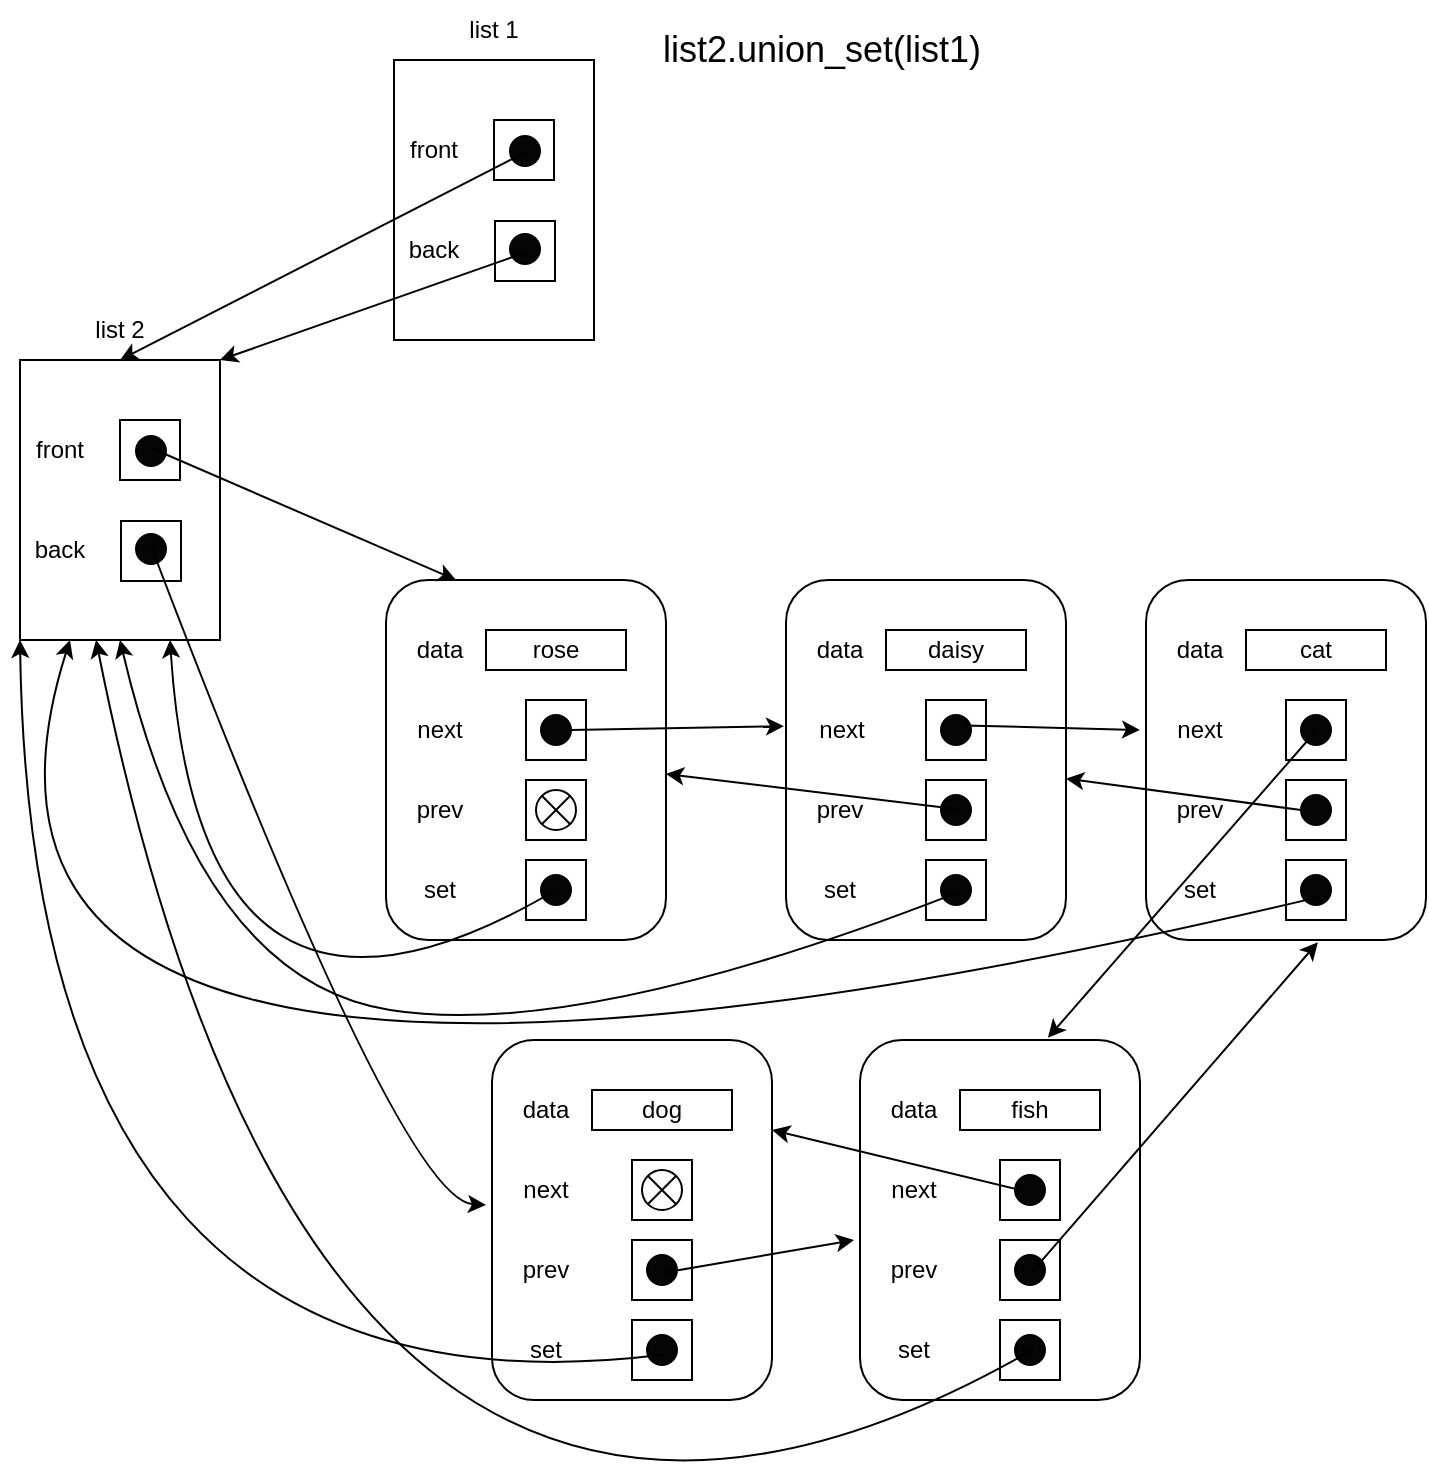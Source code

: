 <mxfile version="20.8.19" type="github">
  <diagram name="第 1 页" id="GiBOQHFT7XzUcaniyEGX">
    <mxGraphModel dx="-129" dy="521" grid="1" gridSize="10" guides="1" tooltips="1" connect="1" arrows="1" fold="1" page="1" pageScale="1" pageWidth="827" pageHeight="1169" math="0" shadow="0">
      <root>
        <mxCell id="0" />
        <mxCell id="1" parent="0" />
        <mxCell id="sikpofgj40KiMEMfl98N-225" value="" style="group" parent="1" vertex="1" connectable="0">
          <mxGeometry x="880" y="190" width="110" height="170" as="geometry" />
        </mxCell>
        <mxCell id="sikpofgj40KiMEMfl98N-215" value="" style="ellipse;whiteSpace=wrap;html=1;aspect=fixed;fillColor=#050505;container=0;" parent="sikpofgj40KiMEMfl98N-225" vertex="1">
          <mxGeometry x="67" y="118" width="15" height="15" as="geometry" />
        </mxCell>
        <mxCell id="sikpofgj40KiMEMfl98N-216" value="" style="ellipse;whiteSpace=wrap;html=1;aspect=fixed;fillColor=#050505;container=0;" parent="sikpofgj40KiMEMfl98N-225" vertex="1">
          <mxGeometry x="68" y="117" width="15" height="15" as="geometry" />
        </mxCell>
        <mxCell id="sikpofgj40KiMEMfl98N-217" value="list 2" style="text;html=1;strokeColor=none;fillColor=none;align=center;verticalAlign=middle;whiteSpace=wrap;rounded=0;container=0;" parent="sikpofgj40KiMEMfl98N-225" vertex="1">
          <mxGeometry x="30" width="60" height="30" as="geometry" />
        </mxCell>
        <mxCell id="sikpofgj40KiMEMfl98N-218" value="" style="rounded=0;whiteSpace=wrap;html=1;movable=1;resizable=1;rotatable=1;deletable=1;editable=1;locked=0;connectable=1;" parent="sikpofgj40KiMEMfl98N-225" vertex="1">
          <mxGeometry x="10" y="30" width="100" height="140" as="geometry" />
        </mxCell>
        <mxCell id="sikpofgj40KiMEMfl98N-219" value="front" style="text;html=1;strokeColor=none;fillColor=none;align=center;verticalAlign=middle;whiteSpace=wrap;rounded=0;container=0;" parent="sikpofgj40KiMEMfl98N-225" vertex="1">
          <mxGeometry y="60" width="60" height="30" as="geometry" />
        </mxCell>
        <mxCell id="sikpofgj40KiMEMfl98N-220" value="back" style="text;html=1;strokeColor=none;fillColor=none;align=center;verticalAlign=middle;whiteSpace=wrap;rounded=0;container=0;" parent="sikpofgj40KiMEMfl98N-225" vertex="1">
          <mxGeometry y="110" width="60" height="30" as="geometry" />
        </mxCell>
        <mxCell id="sikpofgj40KiMEMfl98N-221" value="" style="rounded=0;whiteSpace=wrap;html=1;container=0;" parent="sikpofgj40KiMEMfl98N-225" vertex="1">
          <mxGeometry x="60" y="60" width="30" height="30" as="geometry" />
        </mxCell>
        <mxCell id="sikpofgj40KiMEMfl98N-222" value="" style="rounded=0;whiteSpace=wrap;html=1;container=0;" parent="sikpofgj40KiMEMfl98N-225" vertex="1">
          <mxGeometry x="60.5" y="110.5" width="30" height="30" as="geometry" />
        </mxCell>
        <mxCell id="sikpofgj40KiMEMfl98N-223" value="" style="ellipse;whiteSpace=wrap;html=1;aspect=fixed;fillColor=#050505;container=0;" parent="sikpofgj40KiMEMfl98N-225" vertex="1">
          <mxGeometry x="68" y="68" width="15" height="15" as="geometry" />
        </mxCell>
        <mxCell id="sikpofgj40KiMEMfl98N-224" value="" style="ellipse;whiteSpace=wrap;html=1;aspect=fixed;fillColor=#050505;container=0;" parent="sikpofgj40KiMEMfl98N-225" vertex="1">
          <mxGeometry x="68" y="117" width="15" height="15" as="geometry" />
        </mxCell>
        <mxCell id="jO_edNJp_59s2XTnQMw4-11" value="" style="group" vertex="1" connectable="0" parent="1">
          <mxGeometry x="1067" y="40" width="110" height="170" as="geometry" />
        </mxCell>
        <mxCell id="jO_edNJp_59s2XTnQMw4-1" value="" style="ellipse;whiteSpace=wrap;html=1;aspect=fixed;fillColor=#050505;container=0;" vertex="1" parent="jO_edNJp_59s2XTnQMw4-11">
          <mxGeometry x="67" y="118" width="15" height="15" as="geometry" />
        </mxCell>
        <mxCell id="jO_edNJp_59s2XTnQMw4-2" value="" style="ellipse;whiteSpace=wrap;html=1;aspect=fixed;fillColor=#050505;container=0;" vertex="1" parent="jO_edNJp_59s2XTnQMw4-11">
          <mxGeometry x="68" y="117" width="15" height="15" as="geometry" />
        </mxCell>
        <mxCell id="jO_edNJp_59s2XTnQMw4-3" value="list 1" style="text;html=1;strokeColor=none;fillColor=none;align=center;verticalAlign=middle;whiteSpace=wrap;rounded=0;container=0;" vertex="1" parent="jO_edNJp_59s2XTnQMw4-11">
          <mxGeometry x="30" width="60" height="30" as="geometry" />
        </mxCell>
        <mxCell id="jO_edNJp_59s2XTnQMw4-4" value="" style="rounded=0;whiteSpace=wrap;html=1;movable=1;resizable=1;rotatable=1;deletable=1;editable=1;locked=0;connectable=1;" vertex="1" parent="jO_edNJp_59s2XTnQMw4-11">
          <mxGeometry x="10" y="30" width="100" height="140" as="geometry" />
        </mxCell>
        <mxCell id="jO_edNJp_59s2XTnQMw4-5" value="front" style="text;html=1;strokeColor=none;fillColor=none;align=center;verticalAlign=middle;whiteSpace=wrap;rounded=0;container=0;" vertex="1" parent="jO_edNJp_59s2XTnQMw4-11">
          <mxGeometry y="60" width="60" height="30" as="geometry" />
        </mxCell>
        <mxCell id="jO_edNJp_59s2XTnQMw4-6" value="back" style="text;html=1;strokeColor=none;fillColor=none;align=center;verticalAlign=middle;whiteSpace=wrap;rounded=0;container=0;" vertex="1" parent="jO_edNJp_59s2XTnQMw4-11">
          <mxGeometry y="110" width="60" height="30" as="geometry" />
        </mxCell>
        <mxCell id="jO_edNJp_59s2XTnQMw4-7" value="" style="rounded=0;whiteSpace=wrap;html=1;container=0;" vertex="1" parent="jO_edNJp_59s2XTnQMw4-11">
          <mxGeometry x="60" y="60" width="30" height="30" as="geometry" />
        </mxCell>
        <mxCell id="jO_edNJp_59s2XTnQMw4-8" value="" style="rounded=0;whiteSpace=wrap;html=1;container=0;" vertex="1" parent="jO_edNJp_59s2XTnQMw4-11">
          <mxGeometry x="60.5" y="110.5" width="30" height="30" as="geometry" />
        </mxCell>
        <mxCell id="jO_edNJp_59s2XTnQMw4-9" value="" style="ellipse;whiteSpace=wrap;html=1;aspect=fixed;fillColor=#050505;container=0;" vertex="1" parent="jO_edNJp_59s2XTnQMw4-11">
          <mxGeometry x="68" y="68" width="15" height="15" as="geometry" />
        </mxCell>
        <mxCell id="jO_edNJp_59s2XTnQMw4-10" value="" style="ellipse;whiteSpace=wrap;html=1;aspect=fixed;fillColor=#050505;container=0;" vertex="1" parent="jO_edNJp_59s2XTnQMw4-11">
          <mxGeometry x="68" y="117" width="15" height="15" as="geometry" />
        </mxCell>
        <mxCell id="jO_edNJp_59s2XTnQMw4-12" value="" style="endArrow=classic;html=1;rounded=0;entryX=0.5;entryY=1;entryDx=0;entryDy=0;" edge="1" parent="1" target="sikpofgj40KiMEMfl98N-217">
          <mxGeometry width="50" height="50" relative="1" as="geometry">
            <mxPoint x="1143" y="116" as="sourcePoint" />
            <mxPoint x="1270" y="270" as="targetPoint" />
          </mxGeometry>
        </mxCell>
        <mxCell id="jO_edNJp_59s2XTnQMw4-13" value="" style="endArrow=classic;html=1;rounded=0;entryX=1;entryY=0;entryDx=0;entryDy=0;exitX=0.5;exitY=1;exitDx=0;exitDy=0;" edge="1" parent="1" target="sikpofgj40KiMEMfl98N-218">
          <mxGeometry width="50" height="50" relative="1" as="geometry">
            <mxPoint x="1143.5" y="166" as="sourcePoint" />
            <mxPoint x="992" y="258.94" as="targetPoint" />
          </mxGeometry>
        </mxCell>
        <mxCell id="sikpofgj40KiMEMfl98N-29" value="" style="rounded=1;whiteSpace=wrap;html=1;movable=1;resizable=1;rotatable=1;deletable=1;editable=1;locked=0;connectable=1;" parent="1" vertex="1">
          <mxGeometry x="1073" y="330" width="140" height="180" as="geometry" />
        </mxCell>
        <mxCell id="sikpofgj40KiMEMfl98N-30" value="data" style="text;html=1;strokeColor=none;fillColor=none;align=center;verticalAlign=middle;whiteSpace=wrap;rounded=0;" parent="1" vertex="1">
          <mxGeometry x="1070" y="350" width="60" height="30" as="geometry" />
        </mxCell>
        <mxCell id="sikpofgj40KiMEMfl98N-31" value="next" style="text;html=1;strokeColor=none;fillColor=none;align=center;verticalAlign=middle;whiteSpace=wrap;rounded=0;" parent="1" vertex="1">
          <mxGeometry x="1070" y="390" width="60" height="30" as="geometry" />
        </mxCell>
        <mxCell id="sikpofgj40KiMEMfl98N-34" value="prev" style="text;html=1;strokeColor=none;fillColor=none;align=center;verticalAlign=middle;whiteSpace=wrap;rounded=0;" parent="1" vertex="1">
          <mxGeometry x="1070" y="430" width="60" height="30" as="geometry" />
        </mxCell>
        <mxCell id="sikpofgj40KiMEMfl98N-35" value="set" style="text;html=1;strokeColor=none;fillColor=none;align=center;verticalAlign=middle;whiteSpace=wrap;rounded=0;" parent="1" vertex="1">
          <mxGeometry x="1070" y="470" width="60" height="30" as="geometry" />
        </mxCell>
        <mxCell id="sikpofgj40KiMEMfl98N-36" value="rose" style="rounded=0;whiteSpace=wrap;html=1;" parent="1" vertex="1">
          <mxGeometry x="1123" y="355" width="70" height="20" as="geometry" />
        </mxCell>
        <mxCell id="sikpofgj40KiMEMfl98N-58" value="" style="rounded=0;whiteSpace=wrap;html=1;" parent="1" vertex="1">
          <mxGeometry x="1143" y="390" width="30" height="30" as="geometry" />
        </mxCell>
        <mxCell id="sikpofgj40KiMEMfl98N-59" value="" style="rounded=0;whiteSpace=wrap;html=1;" parent="1" vertex="1">
          <mxGeometry x="1143" y="430" width="30" height="30" as="geometry" />
        </mxCell>
        <mxCell id="sikpofgj40KiMEMfl98N-61" value="" style="rounded=0;whiteSpace=wrap;html=1;" parent="1" vertex="1">
          <mxGeometry x="1143" y="470" width="30" height="30" as="geometry" />
        </mxCell>
        <mxCell id="jO_edNJp_59s2XTnQMw4-14" value="" style="ellipse;whiteSpace=wrap;html=1;aspect=fixed;fillColor=#050505;container=0;" vertex="1" parent="1">
          <mxGeometry x="1150.5" y="397.5" width="15" height="15" as="geometry" />
        </mxCell>
        <mxCell id="jO_edNJp_59s2XTnQMw4-16" value="" style="ellipse;whiteSpace=wrap;html=1;aspect=fixed;fillColor=#050505;container=0;" vertex="1" parent="1">
          <mxGeometry x="1150.5" y="477.5" width="15" height="15" as="geometry" />
        </mxCell>
        <mxCell id="jO_edNJp_59s2XTnQMw4-18" value="" style="rounded=1;whiteSpace=wrap;html=1;movable=1;resizable=1;rotatable=1;deletable=1;editable=1;locked=0;connectable=1;" vertex="1" parent="1">
          <mxGeometry x="1273" y="330" width="140" height="180" as="geometry" />
        </mxCell>
        <mxCell id="jO_edNJp_59s2XTnQMw4-19" value="data" style="text;html=1;strokeColor=none;fillColor=none;align=center;verticalAlign=middle;whiteSpace=wrap;rounded=0;" vertex="1" parent="1">
          <mxGeometry x="1270" y="350" width="60" height="30" as="geometry" />
        </mxCell>
        <mxCell id="jO_edNJp_59s2XTnQMw4-20" value="next" style="text;html=1;strokeColor=none;fillColor=none;align=center;verticalAlign=middle;whiteSpace=wrap;rounded=0;" vertex="1" parent="1">
          <mxGeometry x="1281" y="390" width="40" height="30" as="geometry" />
        </mxCell>
        <mxCell id="jO_edNJp_59s2XTnQMw4-21" value="prev" style="text;html=1;strokeColor=none;fillColor=none;align=center;verticalAlign=middle;whiteSpace=wrap;rounded=0;" vertex="1" parent="1">
          <mxGeometry x="1270" y="430" width="60" height="30" as="geometry" />
        </mxCell>
        <mxCell id="jO_edNJp_59s2XTnQMw4-22" value="set" style="text;html=1;strokeColor=none;fillColor=none;align=center;verticalAlign=middle;whiteSpace=wrap;rounded=0;" vertex="1" parent="1">
          <mxGeometry x="1270" y="470" width="60" height="30" as="geometry" />
        </mxCell>
        <mxCell id="jO_edNJp_59s2XTnQMw4-23" value="daisy" style="rounded=0;whiteSpace=wrap;html=1;" vertex="1" parent="1">
          <mxGeometry x="1323" y="355" width="70" height="20" as="geometry" />
        </mxCell>
        <mxCell id="jO_edNJp_59s2XTnQMw4-24" value="" style="rounded=0;whiteSpace=wrap;html=1;" vertex="1" parent="1">
          <mxGeometry x="1343" y="390" width="30" height="30" as="geometry" />
        </mxCell>
        <mxCell id="jO_edNJp_59s2XTnQMw4-25" value="" style="rounded=0;whiteSpace=wrap;html=1;" vertex="1" parent="1">
          <mxGeometry x="1343" y="430" width="30" height="30" as="geometry" />
        </mxCell>
        <mxCell id="jO_edNJp_59s2XTnQMw4-26" value="" style="rounded=0;whiteSpace=wrap;html=1;" vertex="1" parent="1">
          <mxGeometry x="1343" y="470" width="30" height="30" as="geometry" />
        </mxCell>
        <mxCell id="jO_edNJp_59s2XTnQMw4-27" value="" style="ellipse;whiteSpace=wrap;html=1;aspect=fixed;fillColor=#050505;container=0;" vertex="1" parent="1">
          <mxGeometry x="1350.5" y="397.5" width="15" height="15" as="geometry" />
        </mxCell>
        <mxCell id="jO_edNJp_59s2XTnQMw4-28" value="" style="ellipse;whiteSpace=wrap;html=1;aspect=fixed;fillColor=#050505;container=0;" vertex="1" parent="1">
          <mxGeometry x="1350.5" y="437.5" width="15" height="15" as="geometry" />
        </mxCell>
        <mxCell id="jO_edNJp_59s2XTnQMw4-29" value="" style="ellipse;whiteSpace=wrap;html=1;aspect=fixed;fillColor=#050505;container=0;" vertex="1" parent="1">
          <mxGeometry x="1350.5" y="477.5" width="15" height="15" as="geometry" />
        </mxCell>
        <mxCell id="jO_edNJp_59s2XTnQMw4-32" value="" style="endArrow=classic;html=1;rounded=0;exitX=1;exitY=0.5;exitDx=0;exitDy=0;entryX=-0.007;entryY=0.406;entryDx=0;entryDy=0;entryPerimeter=0;" edge="1" parent="1" source="jO_edNJp_59s2XTnQMw4-14" target="jO_edNJp_59s2XTnQMw4-18">
          <mxGeometry width="50" height="50" relative="1" as="geometry">
            <mxPoint x="1220" y="450" as="sourcePoint" />
            <mxPoint x="1270" y="405" as="targetPoint" />
          </mxGeometry>
        </mxCell>
        <mxCell id="jO_edNJp_59s2XTnQMw4-34" value="" style="shape=sumEllipse;perimeter=ellipsePerimeter;whiteSpace=wrap;html=1;backgroundOutline=1;rounded=1;shadow=0;" vertex="1" parent="1">
          <mxGeometry x="1148" y="435" width="20" height="20" as="geometry" />
        </mxCell>
        <mxCell id="jO_edNJp_59s2XTnQMw4-35" value="" style="endArrow=classic;html=1;entryX=0.75;entryY=1;entryDx=0;entryDy=0;curved=1;" edge="1" parent="1" target="sikpofgj40KiMEMfl98N-218">
          <mxGeometry width="50" height="50" relative="1" as="geometry">
            <mxPoint x="1158" y="485" as="sourcePoint" />
            <mxPoint x="1270" y="300" as="targetPoint" />
            <Array as="points">
              <mxPoint x="980" y="590" />
            </Array>
          </mxGeometry>
        </mxCell>
        <mxCell id="jO_edNJp_59s2XTnQMw4-36" value="" style="endArrow=classic;html=1;curved=1;exitX=0.5;exitY=0;exitDx=0;exitDy=0;entryX=0.25;entryY=0;entryDx=0;entryDy=0;" edge="1" parent="1" target="sikpofgj40KiMEMfl98N-29">
          <mxGeometry width="50" height="50" relative="1" as="geometry">
            <mxPoint x="955.5" y="264" as="sourcePoint" />
            <mxPoint x="1270" y="306" as="targetPoint" />
          </mxGeometry>
        </mxCell>
        <mxCell id="jO_edNJp_59s2XTnQMw4-37" value="" style="endArrow=classic;html=1;curved=1;exitX=0.5;exitY=0;exitDx=0;exitDy=0;entryX=1;entryY=0.539;entryDx=0;entryDy=0;entryPerimeter=0;" edge="1" parent="1" target="sikpofgj40KiMEMfl98N-29">
          <mxGeometry width="50" height="50" relative="1" as="geometry">
            <mxPoint x="1358" y="444.5" as="sourcePoint" />
            <mxPoint x="1213" y="432.698" as="targetPoint" />
          </mxGeometry>
        </mxCell>
        <mxCell id="jO_edNJp_59s2XTnQMw4-38" value="" style="endArrow=classic;html=1;curved=1;exitX=0;exitY=1;exitDx=0;exitDy=0;entryX=0.5;entryY=1;entryDx=0;entryDy=0;" edge="1" parent="1" target="sikpofgj40KiMEMfl98N-218">
          <mxGeometry width="50" height="50" relative="1" as="geometry">
            <mxPoint x="1358.697" y="486.303" as="sourcePoint" />
            <mxPoint x="970" y="530" as="targetPoint" />
            <Array as="points">
              <mxPoint x="1170" y="560" />
              <mxPoint x="980" y="530" />
            </Array>
          </mxGeometry>
        </mxCell>
        <mxCell id="jO_edNJp_59s2XTnQMw4-66" value="" style="endArrow=classic;html=1;curved=1;entryX=0;entryY=0.5;entryDx=0;entryDy=0;exitX=1;exitY=0;exitDx=0;exitDy=0;" edge="1" parent="1" target="jO_edNJp_59s2XTnQMw4-55">
          <mxGeometry width="50" height="50" relative="1" as="geometry">
            <mxPoint x="1362.303" y="402.697" as="sourcePoint" />
            <mxPoint x="1449" y="393" as="targetPoint" />
          </mxGeometry>
        </mxCell>
        <mxCell id="jO_edNJp_59s2XTnQMw4-93" value="" style="endArrow=classic;html=1;curved=1;exitX=0.5;exitY=0;exitDx=0;exitDy=0;entryX=0;entryY=0.75;entryDx=0;entryDy=0;" edge="1" parent="1" target="jO_edNJp_59s2XTnQMw4-83">
          <mxGeometry width="50" height="50" relative="1" as="geometry">
            <mxPoint x="955.5" y="313" as="sourcePoint" />
            <mxPoint x="1290" y="680" as="targetPoint" />
            <Array as="points">
              <mxPoint x="1080" y="640" />
            </Array>
          </mxGeometry>
        </mxCell>
        <mxCell id="jO_edNJp_59s2XTnQMw4-95" value="" style="group" vertex="1" connectable="0" parent="1">
          <mxGeometry x="1123" y="560" width="143" height="180" as="geometry" />
        </mxCell>
        <mxCell id="jO_edNJp_59s2XTnQMw4-81" value="" style="rounded=1;whiteSpace=wrap;html=1;movable=1;resizable=1;rotatable=1;deletable=1;editable=1;locked=0;connectable=1;shadow=0;" vertex="1" parent="jO_edNJp_59s2XTnQMw4-95">
          <mxGeometry x="3" width="140" height="180" as="geometry" />
        </mxCell>
        <mxCell id="jO_edNJp_59s2XTnQMw4-82" value="data" style="text;html=1;strokeColor=none;fillColor=none;align=center;verticalAlign=middle;whiteSpace=wrap;rounded=0;" vertex="1" parent="jO_edNJp_59s2XTnQMw4-95">
          <mxGeometry y="20" width="60" height="30" as="geometry" />
        </mxCell>
        <mxCell id="jO_edNJp_59s2XTnQMw4-83" value="next" style="text;html=1;strokeColor=none;fillColor=none;align=center;verticalAlign=middle;whiteSpace=wrap;rounded=0;" vertex="1" parent="jO_edNJp_59s2XTnQMw4-95">
          <mxGeometry y="60" width="60" height="30" as="geometry" />
        </mxCell>
        <mxCell id="jO_edNJp_59s2XTnQMw4-84" value="prev" style="text;html=1;strokeColor=none;fillColor=none;align=center;verticalAlign=middle;whiteSpace=wrap;rounded=0;" vertex="1" parent="jO_edNJp_59s2XTnQMw4-95">
          <mxGeometry y="100" width="60" height="30" as="geometry" />
        </mxCell>
        <mxCell id="jO_edNJp_59s2XTnQMw4-85" value="set" style="text;html=1;strokeColor=none;fillColor=none;align=center;verticalAlign=middle;whiteSpace=wrap;rounded=0;" vertex="1" parent="jO_edNJp_59s2XTnQMw4-95">
          <mxGeometry y="140" width="60" height="30" as="geometry" />
        </mxCell>
        <mxCell id="jO_edNJp_59s2XTnQMw4-86" value="dog" style="rounded=0;whiteSpace=wrap;html=1;shadow=0;" vertex="1" parent="jO_edNJp_59s2XTnQMw4-95">
          <mxGeometry x="53" y="25" width="70" height="20" as="geometry" />
        </mxCell>
        <mxCell id="jO_edNJp_59s2XTnQMw4-87" value="" style="rounded=0;whiteSpace=wrap;html=1;shadow=0;" vertex="1" parent="jO_edNJp_59s2XTnQMw4-95">
          <mxGeometry x="73" y="60" width="30" height="30" as="geometry" />
        </mxCell>
        <mxCell id="jO_edNJp_59s2XTnQMw4-88" value="" style="rounded=0;whiteSpace=wrap;html=1;shadow=0;" vertex="1" parent="jO_edNJp_59s2XTnQMw4-95">
          <mxGeometry x="73" y="100" width="30" height="30" as="geometry" />
        </mxCell>
        <mxCell id="jO_edNJp_59s2XTnQMw4-89" value="" style="rounded=0;whiteSpace=wrap;html=1;shadow=0;" vertex="1" parent="jO_edNJp_59s2XTnQMw4-95">
          <mxGeometry x="73" y="140" width="30" height="30" as="geometry" />
        </mxCell>
        <mxCell id="jO_edNJp_59s2XTnQMw4-91" value="" style="ellipse;whiteSpace=wrap;html=1;aspect=fixed;fillColor=#050505;container=0;rounded=1;shadow=0;" vertex="1" parent="jO_edNJp_59s2XTnQMw4-95">
          <mxGeometry x="80.5" y="107.5" width="15" height="15" as="geometry" />
        </mxCell>
        <mxCell id="jO_edNJp_59s2XTnQMw4-92" value="" style="ellipse;whiteSpace=wrap;html=1;aspect=fixed;fillColor=#050505;container=0;rounded=1;shadow=0;" vertex="1" parent="jO_edNJp_59s2XTnQMw4-95">
          <mxGeometry x="80.5" y="147.5" width="15" height="15" as="geometry" />
        </mxCell>
        <mxCell id="jO_edNJp_59s2XTnQMw4-106" value="" style="shape=sumEllipse;perimeter=ellipsePerimeter;whiteSpace=wrap;html=1;backgroundOutline=1;rounded=1;shadow=0;" vertex="1" parent="jO_edNJp_59s2XTnQMw4-95">
          <mxGeometry x="78" y="65" width="20" height="20" as="geometry" />
        </mxCell>
        <mxCell id="jO_edNJp_59s2XTnQMw4-68" value="" style="rounded=1;whiteSpace=wrap;html=1;movable=1;resizable=1;rotatable=1;deletable=1;editable=1;locked=0;connectable=1;shadow=0;" vertex="1" parent="1">
          <mxGeometry x="1310" y="560" width="140" height="180" as="geometry" />
        </mxCell>
        <mxCell id="jO_edNJp_59s2XTnQMw4-69" value="data" style="text;html=1;strokeColor=none;fillColor=none;align=center;verticalAlign=middle;whiteSpace=wrap;rounded=0;" vertex="1" parent="1">
          <mxGeometry x="1307" y="580" width="60" height="30" as="geometry" />
        </mxCell>
        <mxCell id="jO_edNJp_59s2XTnQMw4-70" value="next" style="text;html=1;strokeColor=none;fillColor=none;align=center;verticalAlign=middle;whiteSpace=wrap;rounded=0;" vertex="1" parent="1">
          <mxGeometry x="1307" y="620" width="60" height="30" as="geometry" />
        </mxCell>
        <mxCell id="jO_edNJp_59s2XTnQMw4-71" value="prev" style="text;html=1;strokeColor=none;fillColor=none;align=center;verticalAlign=middle;whiteSpace=wrap;rounded=0;" vertex="1" parent="1">
          <mxGeometry x="1307" y="660" width="60" height="30" as="geometry" />
        </mxCell>
        <mxCell id="jO_edNJp_59s2XTnQMw4-72" value="set" style="text;html=1;strokeColor=none;fillColor=none;align=center;verticalAlign=middle;whiteSpace=wrap;rounded=0;" vertex="1" parent="1">
          <mxGeometry x="1307" y="700" width="60" height="30" as="geometry" />
        </mxCell>
        <mxCell id="jO_edNJp_59s2XTnQMw4-73" value="fish" style="rounded=0;whiteSpace=wrap;html=1;shadow=0;" vertex="1" parent="1">
          <mxGeometry x="1360" y="585" width="70" height="20" as="geometry" />
        </mxCell>
        <mxCell id="jO_edNJp_59s2XTnQMw4-74" value="" style="rounded=0;whiteSpace=wrap;html=1;shadow=0;" vertex="1" parent="1">
          <mxGeometry x="1380" y="620" width="30" height="30" as="geometry" />
        </mxCell>
        <mxCell id="jO_edNJp_59s2XTnQMw4-75" value="" style="rounded=0;whiteSpace=wrap;html=1;shadow=0;" vertex="1" parent="1">
          <mxGeometry x="1380" y="660" width="30" height="30" as="geometry" />
        </mxCell>
        <mxCell id="jO_edNJp_59s2XTnQMw4-76" value="" style="rounded=0;whiteSpace=wrap;html=1;shadow=0;" vertex="1" parent="1">
          <mxGeometry x="1380" y="700" width="30" height="30" as="geometry" />
        </mxCell>
        <mxCell id="jO_edNJp_59s2XTnQMw4-77" value="" style="ellipse;whiteSpace=wrap;html=1;aspect=fixed;fillColor=#050505;container=0;rounded=1;shadow=0;" vertex="1" parent="1">
          <mxGeometry x="1387.5" y="627.5" width="15" height="15" as="geometry" />
        </mxCell>
        <mxCell id="jO_edNJp_59s2XTnQMw4-78" value="" style="ellipse;whiteSpace=wrap;html=1;aspect=fixed;fillColor=#050505;container=0;rounded=1;shadow=0;" vertex="1" parent="1">
          <mxGeometry x="1387.5" y="667.5" width="15" height="15" as="geometry" />
        </mxCell>
        <mxCell id="jO_edNJp_59s2XTnQMw4-79" value="" style="ellipse;whiteSpace=wrap;html=1;aspect=fixed;fillColor=#050505;container=0;rounded=1;shadow=0;" vertex="1" parent="1">
          <mxGeometry x="1387.5" y="707.5" width="15" height="15" as="geometry" />
        </mxCell>
        <mxCell id="jO_edNJp_59s2XTnQMw4-99" value="" style="endArrow=classic;html=1;curved=1;entryX=1;entryY=0.25;entryDx=0;entryDy=0;" edge="1" parent="1" target="jO_edNJp_59s2XTnQMw4-81">
          <mxGeometry width="50" height="50" relative="1" as="geometry">
            <mxPoint x="1390" y="635" as="sourcePoint" />
            <mxPoint x="1270" y="580" as="targetPoint" />
          </mxGeometry>
        </mxCell>
        <mxCell id="jO_edNJp_59s2XTnQMw4-100" value="" style="endArrow=classic;html=1;curved=1;exitX=0;exitY=1;exitDx=0;exitDy=0;entryX=0.614;entryY=1.006;entryDx=0;entryDy=0;entryPerimeter=0;" edge="1" parent="1" target="jO_edNJp_59s2XTnQMw4-53">
          <mxGeometry width="50" height="50" relative="1" as="geometry">
            <mxPoint x="1395.697" y="676.303" as="sourcePoint" />
            <mxPoint x="1550" y="540" as="targetPoint" />
          </mxGeometry>
        </mxCell>
        <mxCell id="jO_edNJp_59s2XTnQMw4-53" value="" style="rounded=1;whiteSpace=wrap;html=1;movable=1;resizable=1;rotatable=1;deletable=1;editable=1;locked=0;connectable=1;shadow=0;" vertex="1" parent="1">
          <mxGeometry x="1453" y="330" width="140" height="180" as="geometry" />
        </mxCell>
        <mxCell id="jO_edNJp_59s2XTnQMw4-54" value="data" style="text;html=1;strokeColor=none;fillColor=none;align=center;verticalAlign=middle;whiteSpace=wrap;rounded=0;" vertex="1" parent="1">
          <mxGeometry x="1450" y="350" width="60" height="30" as="geometry" />
        </mxCell>
        <mxCell id="jO_edNJp_59s2XTnQMw4-55" value="next" style="text;html=1;strokeColor=none;fillColor=none;align=center;verticalAlign=middle;whiteSpace=wrap;rounded=0;" vertex="1" parent="1">
          <mxGeometry x="1450" y="390" width="60" height="30" as="geometry" />
        </mxCell>
        <mxCell id="jO_edNJp_59s2XTnQMw4-56" value="prev" style="text;html=1;strokeColor=none;fillColor=none;align=center;verticalAlign=middle;whiteSpace=wrap;rounded=0;" vertex="1" parent="1">
          <mxGeometry x="1450" y="430" width="60" height="30" as="geometry" />
        </mxCell>
        <mxCell id="jO_edNJp_59s2XTnQMw4-57" value="set" style="text;html=1;strokeColor=none;fillColor=none;align=center;verticalAlign=middle;whiteSpace=wrap;rounded=0;" vertex="1" parent="1">
          <mxGeometry x="1450" y="470" width="60" height="30" as="geometry" />
        </mxCell>
        <mxCell id="jO_edNJp_59s2XTnQMw4-58" value="cat" style="rounded=0;whiteSpace=wrap;html=1;shadow=0;" vertex="1" parent="1">
          <mxGeometry x="1503" y="355" width="70" height="20" as="geometry" />
        </mxCell>
        <mxCell id="jO_edNJp_59s2XTnQMw4-59" value="" style="rounded=0;whiteSpace=wrap;html=1;shadow=0;" vertex="1" parent="1">
          <mxGeometry x="1523" y="390" width="30" height="30" as="geometry" />
        </mxCell>
        <mxCell id="jO_edNJp_59s2XTnQMw4-60" value="" style="rounded=0;whiteSpace=wrap;html=1;shadow=0;" vertex="1" parent="1">
          <mxGeometry x="1523" y="430" width="30" height="30" as="geometry" />
        </mxCell>
        <mxCell id="jO_edNJp_59s2XTnQMw4-61" value="" style="rounded=0;whiteSpace=wrap;html=1;shadow=0;" vertex="1" parent="1">
          <mxGeometry x="1523" y="470" width="30" height="30" as="geometry" />
        </mxCell>
        <mxCell id="jO_edNJp_59s2XTnQMw4-62" value="" style="ellipse;whiteSpace=wrap;html=1;aspect=fixed;fillColor=#050505;container=0;rounded=1;shadow=0;" vertex="1" parent="1">
          <mxGeometry x="1530.5" y="397.5" width="15" height="15" as="geometry" />
        </mxCell>
        <mxCell id="jO_edNJp_59s2XTnQMw4-63" value="" style="ellipse;whiteSpace=wrap;html=1;aspect=fixed;fillColor=#050505;container=0;rounded=1;shadow=0;" vertex="1" parent="1">
          <mxGeometry x="1530.5" y="437.5" width="15" height="15" as="geometry" />
        </mxCell>
        <mxCell id="jO_edNJp_59s2XTnQMw4-64" value="" style="ellipse;whiteSpace=wrap;html=1;aspect=fixed;fillColor=#050505;container=0;rounded=1;shadow=0;" vertex="1" parent="1">
          <mxGeometry x="1530.5" y="477.5" width="15" height="15" as="geometry" />
        </mxCell>
        <mxCell id="jO_edNJp_59s2XTnQMw4-98" value="" style="endArrow=classic;html=1;curved=1;exitX=1;exitY=1;exitDx=0;exitDy=0;entryX=0.25;entryY=1;entryDx=0;entryDy=0;" edge="1" parent="1" target="sikpofgj40KiMEMfl98N-218">
          <mxGeometry width="50" height="50" relative="1" as="geometry">
            <mxPoint x="1540.303" y="488.303" as="sourcePoint" />
            <mxPoint x="1340" y="540" as="targetPoint" />
            <Array as="points">
              <mxPoint x="820" y="660" />
            </Array>
          </mxGeometry>
        </mxCell>
        <mxCell id="jO_edNJp_59s2XTnQMw4-97" value="" style="endArrow=classic;html=1;curved=1;exitX=0;exitY=0.5;exitDx=0;exitDy=0;" edge="1" parent="1" source="jO_edNJp_59s2XTnQMw4-63" target="jO_edNJp_59s2XTnQMw4-18">
          <mxGeometry width="50" height="50" relative="1" as="geometry">
            <mxPoint x="1220" y="560" as="sourcePoint" />
            <mxPoint x="1270" y="510" as="targetPoint" />
          </mxGeometry>
        </mxCell>
        <mxCell id="jO_edNJp_59s2XTnQMw4-101" value="" style="endArrow=classic;html=1;curved=1;exitX=1;exitY=1;exitDx=0;exitDy=0;entryX=0;entryY=1;entryDx=0;entryDy=0;" edge="1" parent="1" target="sikpofgj40KiMEMfl98N-218">
          <mxGeometry width="50" height="50" relative="1" as="geometry">
            <mxPoint x="1212.303" y="717.303" as="sourcePoint" />
            <mxPoint x="886" y="357" as="targetPoint" />
            <Array as="points">
              <mxPoint x="896" y="757" />
            </Array>
          </mxGeometry>
        </mxCell>
        <mxCell id="jO_edNJp_59s2XTnQMw4-102" value="" style="endArrow=classic;html=1;curved=1;exitX=0;exitY=0;exitDx=0;exitDy=0;entryX=0.38;entryY=1;entryDx=0;entryDy=0;entryPerimeter=0;" edge="1" parent="1" target="sikpofgj40KiMEMfl98N-218">
          <mxGeometry width="50" height="50" relative="1" as="geometry">
            <mxPoint x="1396.697" y="714.697" as="sourcePoint" />
            <mxPoint x="1277" y="535" as="targetPoint" />
            <Array as="points">
              <mxPoint x="1040" y="920" />
            </Array>
          </mxGeometry>
        </mxCell>
        <mxCell id="jO_edNJp_59s2XTnQMw4-103" value="" style="endArrow=classic;html=1;curved=1;exitX=1;exitY=1;exitDx=0;exitDy=0;entryX=0;entryY=0;entryDx=0;entryDy=0;" edge="1" parent="1" target="jO_edNJp_59s2XTnQMw4-71">
          <mxGeometry width="50" height="50" relative="1" as="geometry">
            <mxPoint x="1212.303" y="676.303" as="sourcePoint" />
            <mxPoint x="1306" y="646" as="targetPoint" />
          </mxGeometry>
        </mxCell>
        <mxCell id="jO_edNJp_59s2XTnQMw4-96" value="" style="endArrow=classic;html=1;curved=1;exitX=0;exitY=0.5;exitDx=0;exitDy=0;entryX=0.671;entryY=-0.006;entryDx=0;entryDy=0;entryPerimeter=0;" edge="1" parent="1" target="jO_edNJp_59s2XTnQMw4-68">
          <mxGeometry width="50" height="50" relative="1" as="geometry">
            <mxPoint x="1537.5" y="406" as="sourcePoint" />
            <mxPoint x="1380" y="560" as="targetPoint" />
          </mxGeometry>
        </mxCell>
        <mxCell id="jO_edNJp_59s2XTnQMw4-108" value="&lt;font style=&quot;font-size: 18px;&quot;&gt;list2.union_set(list1)&lt;/font&gt;" style="text;html=1;strokeColor=none;fillColor=none;align=center;verticalAlign=middle;whiteSpace=wrap;rounded=0;" vertex="1" parent="1">
          <mxGeometry x="1261" y="50" width="60" height="30" as="geometry" />
        </mxCell>
      </root>
    </mxGraphModel>
  </diagram>
</mxfile>
